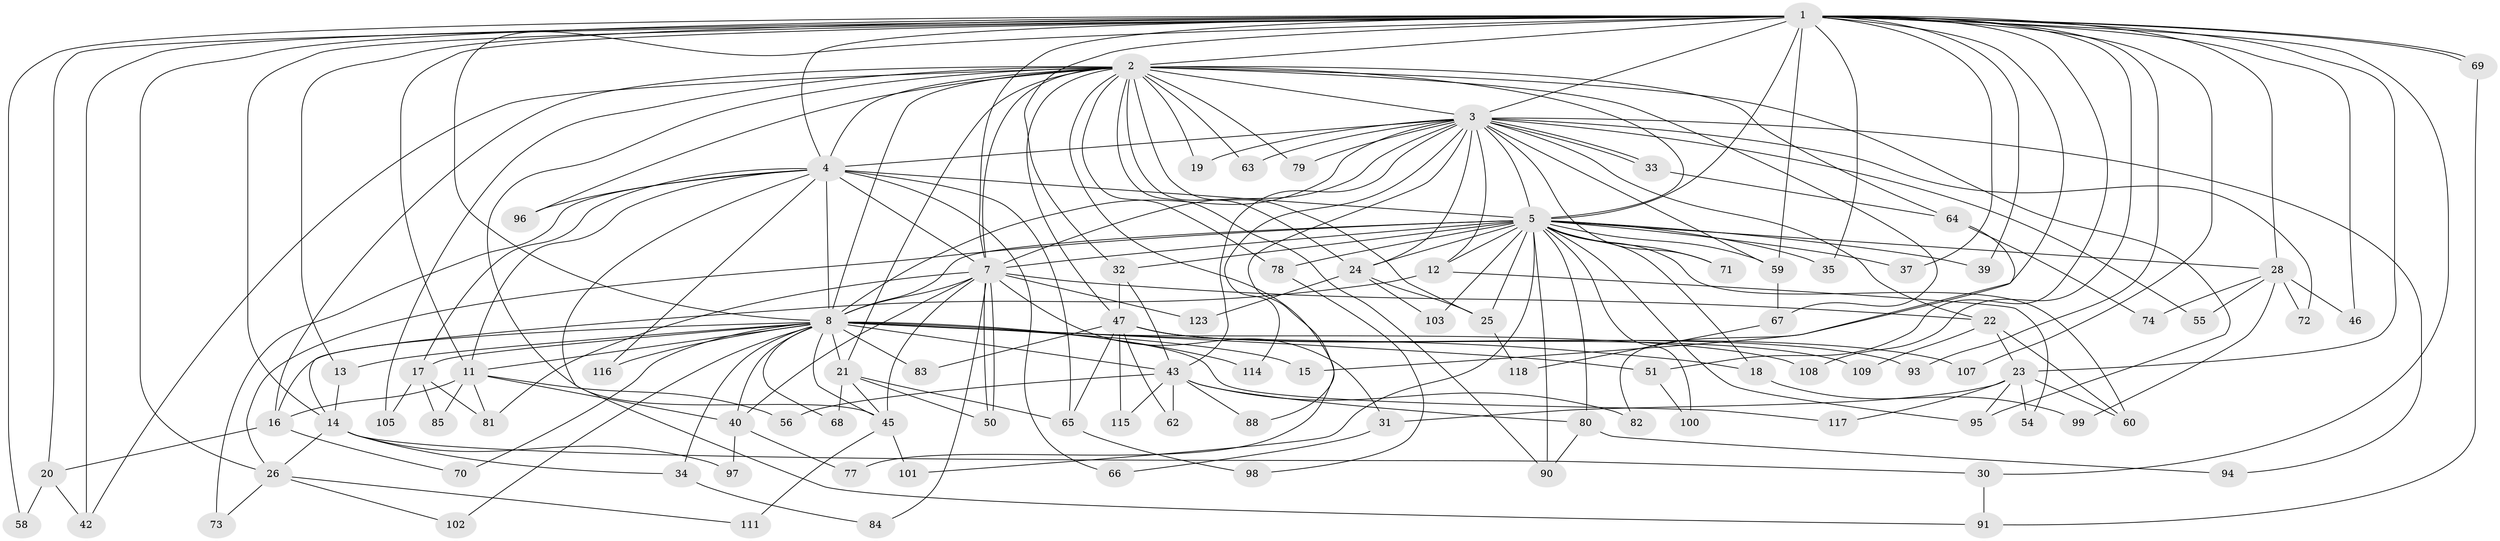 // Generated by graph-tools (version 1.1) at 2025/51/02/27/25 19:51:48]
// undirected, 93 vertices, 212 edges
graph export_dot {
graph [start="1"]
  node [color=gray90,style=filled];
  1 [super="+29"];
  2 [super="+6"];
  3 [super="+87"];
  4 [super="+53"];
  5 [super="+9"];
  7 [super="+36"];
  8 [super="+10"];
  11 [super="+41"];
  12;
  13;
  14 [super="+38"];
  15;
  16 [super="+89"];
  17 [super="+112"];
  18;
  19 [super="+27"];
  20;
  21 [super="+57"];
  22;
  23 [super="+104"];
  24 [super="+76"];
  25 [super="+75"];
  26 [super="+48"];
  28 [super="+110"];
  30;
  31;
  32;
  33;
  34;
  35;
  37 [super="+92"];
  39;
  40 [super="+44"];
  42 [super="+106"];
  43 [super="+49"];
  45 [super="+61"];
  46;
  47 [super="+52"];
  50 [super="+119"];
  51;
  54;
  55;
  56;
  58;
  59;
  60 [super="+113"];
  62;
  63 [super="+121"];
  64;
  65 [super="+86"];
  66;
  67;
  68;
  69 [super="+120"];
  70;
  71;
  72;
  73;
  74;
  77;
  78;
  79;
  80;
  81;
  82;
  83;
  84;
  85;
  88;
  90 [super="+122"];
  91;
  93;
  94;
  95;
  96;
  97;
  98;
  99;
  100;
  101;
  102;
  103;
  105;
  107;
  108;
  109;
  111;
  114;
  115;
  116;
  117;
  118;
  123;
  1 -- 2 [weight=3];
  1 -- 3;
  1 -- 4;
  1 -- 5 [weight=2];
  1 -- 7 [weight=2];
  1 -- 8 [weight=2];
  1 -- 13;
  1 -- 14;
  1 -- 15;
  1 -- 20;
  1 -- 23;
  1 -- 26;
  1 -- 28;
  1 -- 30;
  1 -- 32;
  1 -- 35;
  1 -- 37 [weight=2];
  1 -- 39;
  1 -- 51;
  1 -- 59;
  1 -- 69;
  1 -- 69;
  1 -- 108;
  1 -- 11;
  1 -- 58;
  1 -- 107;
  1 -- 93;
  1 -- 46;
  1 -- 42;
  2 -- 3 [weight=2];
  2 -- 4 [weight=2];
  2 -- 5 [weight=4];
  2 -- 7 [weight=2];
  2 -- 8 [weight=4];
  2 -- 16;
  2 -- 19 [weight=2];
  2 -- 25;
  2 -- 63 [weight=2];
  2 -- 64;
  2 -- 77;
  2 -- 79;
  2 -- 45;
  2 -- 67;
  2 -- 78;
  2 -- 21;
  2 -- 24;
  2 -- 95;
  2 -- 96;
  2 -- 105;
  2 -- 42;
  2 -- 47;
  2 -- 90;
  3 -- 4;
  3 -- 5 [weight=2];
  3 -- 7;
  3 -- 8 [weight=2];
  3 -- 12;
  3 -- 19;
  3 -- 22;
  3 -- 24;
  3 -- 33;
  3 -- 33;
  3 -- 43;
  3 -- 55;
  3 -- 63;
  3 -- 71;
  3 -- 72;
  3 -- 79;
  3 -- 88;
  3 -- 94;
  3 -- 114;
  3 -- 59;
  4 -- 5 [weight=2];
  4 -- 7;
  4 -- 8 [weight=3];
  4 -- 11;
  4 -- 17;
  4 -- 65;
  4 -- 66;
  4 -- 73;
  4 -- 91;
  4 -- 96;
  4 -- 116;
  5 -- 7 [weight=2];
  5 -- 8 [weight=4];
  5 -- 28;
  5 -- 35;
  5 -- 60;
  5 -- 71;
  5 -- 78;
  5 -- 80;
  5 -- 90;
  5 -- 95;
  5 -- 101;
  5 -- 103;
  5 -- 32;
  5 -- 100;
  5 -- 37;
  5 -- 39;
  5 -- 12;
  5 -- 18;
  5 -- 24;
  5 -- 25;
  5 -- 59;
  5 -- 26;
  7 -- 8 [weight=2];
  7 -- 22;
  7 -- 31;
  7 -- 45;
  7 -- 50;
  7 -- 50;
  7 -- 81;
  7 -- 84;
  7 -- 123;
  7 -- 40;
  8 -- 21;
  8 -- 40;
  8 -- 45;
  8 -- 51;
  8 -- 102;
  8 -- 114;
  8 -- 68;
  8 -- 70;
  8 -- 11;
  8 -- 13;
  8 -- 15;
  8 -- 16;
  8 -- 17;
  8 -- 18;
  8 -- 83;
  8 -- 34;
  8 -- 43;
  8 -- 108;
  8 -- 116;
  8 -- 117;
  11 -- 40;
  11 -- 56;
  11 -- 85;
  11 -- 81;
  11 -- 16;
  12 -- 14;
  12 -- 54;
  13 -- 14;
  14 -- 26;
  14 -- 30;
  14 -- 34;
  14 -- 97;
  16 -- 20;
  16 -- 70;
  17 -- 85;
  17 -- 105;
  17 -- 81;
  18 -- 99;
  20 -- 42;
  20 -- 58;
  21 -- 50;
  21 -- 68;
  21 -- 45;
  21 -- 65;
  22 -- 23;
  22 -- 60;
  22 -- 109;
  23 -- 31;
  23 -- 54;
  23 -- 117;
  23 -- 60;
  23 -- 95;
  24 -- 103;
  24 -- 123;
  24 -- 25;
  25 -- 118;
  26 -- 102;
  26 -- 73;
  26 -- 111;
  28 -- 46;
  28 -- 55;
  28 -- 72;
  28 -- 74;
  28 -- 99;
  30 -- 91;
  31 -- 66;
  32 -- 47;
  32 -- 43;
  33 -- 64;
  34 -- 84;
  40 -- 97;
  40 -- 77;
  43 -- 56;
  43 -- 80;
  43 -- 88;
  43 -- 82;
  43 -- 115;
  43 -- 62;
  45 -- 101;
  45 -- 111;
  47 -- 62;
  47 -- 65;
  47 -- 107;
  47 -- 115;
  47 -- 83;
  47 -- 93;
  47 -- 109;
  51 -- 100;
  59 -- 67;
  64 -- 74;
  64 -- 82;
  65 -- 98;
  67 -- 118;
  69 -- 91;
  78 -- 98;
  80 -- 90;
  80 -- 94;
}
